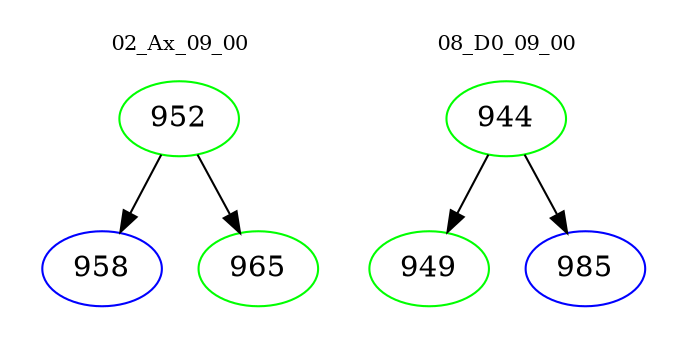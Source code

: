 digraph{
subgraph cluster_0 {
color = white
label = "02_Ax_09_00";
fontsize=10;
T0_952 [label="952", color="green"]
T0_952 -> T0_958 [color="black"]
T0_958 [label="958", color="blue"]
T0_952 -> T0_965 [color="black"]
T0_965 [label="965", color="green"]
}
subgraph cluster_1 {
color = white
label = "08_D0_09_00";
fontsize=10;
T1_944 [label="944", color="green"]
T1_944 -> T1_949 [color="black"]
T1_949 [label="949", color="green"]
T1_944 -> T1_985 [color="black"]
T1_985 [label="985", color="blue"]
}
}
